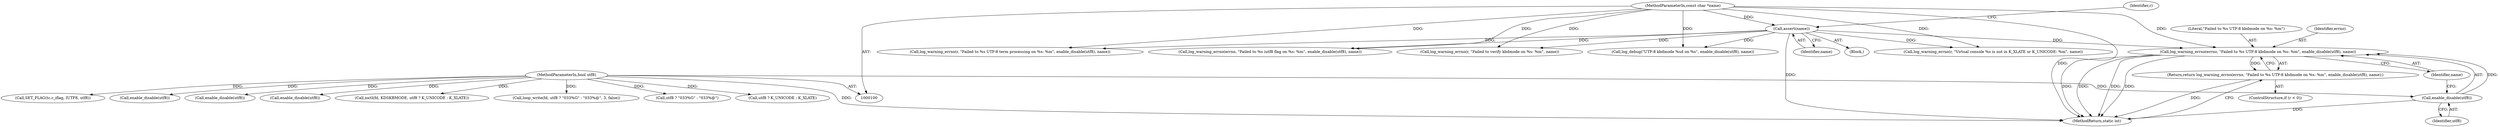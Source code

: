 digraph "0_systemd_9725f1a10f80f5e0ae7d9b60547458622aeb322f_2@pointer" {
"1000149" [label="(Call,log_warning_errno(errno, \"Failed to %s UTF-8 kbdmode on %s: %m\", enable_disable(utf8), name))"];
"1000152" [label="(Call,enable_disable(utf8))"];
"1000103" [label="(MethodParameterIn,bool utf8)"];
"1000107" [label="(Call,assert(name))"];
"1000101" [label="(MethodParameterIn,const char *name)"];
"1000148" [label="(Return,return log_warning_errno(errno, \"Failed to %s UTF-8 kbdmode on %s: %m\", enable_disable(utf8), name);)"];
"1000140" [label="(Call,utf8 ? K_UNICODE : K_XLATE)"];
"1000170" [label="(Call,log_warning_errno(r, \"Failed to %s UTF-8 term processing on %s: %m\", enable_disable(utf8), name))"];
"1000152" [label="(Call,enable_disable(utf8))"];
"1000148" [label="(Return,return log_warning_errno(errno, \"Failed to %s UTF-8 kbdmode on %s: %m\", enable_disable(utf8), name);)"];
"1000218" [label="(MethodReturn,static int)"];
"1000101" [label="(MethodParameterIn,const char *name)"];
"1000144" [label="(ControlStructure,if (r < 0))"];
"1000187" [label="(Call,SET_FLAG(tc.c_iflag, IUTF8, utf8))"];
"1000173" [label="(Call,enable_disable(utf8))"];
"1000213" [label="(Call,enable_disable(utf8))"];
"1000107" [label="(Call,assert(name))"];
"1000108" [label="(Identifier,name)"];
"1000205" [label="(Call,log_warning_errno(errno, \"Failed to %s iutf8 flag on %s: %m\", enable_disable(utf8), name))"];
"1000208" [label="(Call,enable_disable(utf8))"];
"1000154" [label="(Identifier,name)"];
"1000103" [label="(MethodParameterIn,bool utf8)"];
"1000151" [label="(Literal,\"Failed to %s UTF-8 kbdmode on %s: %m\")"];
"1000110" [label="(Identifier,r)"];
"1000150" [label="(Identifier,errno)"];
"1000131" [label="(Call,log_warning_errno(r, \"Failed to verify kbdmode on %s: %m\", name))"];
"1000137" [label="(Call,ioctl(fd, KDSKBMODE, utf8 ? K_UNICODE : K_XLATE))"];
"1000149" [label="(Call,log_warning_errno(errno, \"Failed to %s UTF-8 kbdmode on %s: %m\", enable_disable(utf8), name))"];
"1000153" [label="(Identifier,utf8)"];
"1000104" [label="(Block,)"];
"1000157" [label="(Call,loop_write(fd, utf8 ? \"\033%G\" : \"\033%@\", 3, false))"];
"1000159" [label="(Call,utf8 ? \"\033%G\" : \"\033%@\")"];
"1000119" [label="(Call,log_warning_errno(r, \"Virtual console %s is not in K_XLATE or K_UNICODE: %m\", name))"];
"1000211" [label="(Call,log_debug(\"UTF-8 kbdmode %sd on %s\", enable_disable(utf8), name))"];
"1000149" -> "1000148"  [label="AST: "];
"1000149" -> "1000154"  [label="CFG: "];
"1000150" -> "1000149"  [label="AST: "];
"1000151" -> "1000149"  [label="AST: "];
"1000152" -> "1000149"  [label="AST: "];
"1000154" -> "1000149"  [label="AST: "];
"1000148" -> "1000149"  [label="CFG: "];
"1000149" -> "1000218"  [label="DDG: "];
"1000149" -> "1000218"  [label="DDG: "];
"1000149" -> "1000218"  [label="DDG: "];
"1000149" -> "1000218"  [label="DDG: "];
"1000149" -> "1000148"  [label="DDG: "];
"1000152" -> "1000149"  [label="DDG: "];
"1000107" -> "1000149"  [label="DDG: "];
"1000101" -> "1000149"  [label="DDG: "];
"1000152" -> "1000153"  [label="CFG: "];
"1000153" -> "1000152"  [label="AST: "];
"1000154" -> "1000152"  [label="CFG: "];
"1000152" -> "1000218"  [label="DDG: "];
"1000103" -> "1000152"  [label="DDG: "];
"1000103" -> "1000100"  [label="AST: "];
"1000103" -> "1000218"  [label="DDG: "];
"1000103" -> "1000137"  [label="DDG: "];
"1000103" -> "1000140"  [label="DDG: "];
"1000103" -> "1000157"  [label="DDG: "];
"1000103" -> "1000159"  [label="DDG: "];
"1000103" -> "1000173"  [label="DDG: "];
"1000103" -> "1000187"  [label="DDG: "];
"1000103" -> "1000208"  [label="DDG: "];
"1000103" -> "1000213"  [label="DDG: "];
"1000107" -> "1000104"  [label="AST: "];
"1000107" -> "1000108"  [label="CFG: "];
"1000108" -> "1000107"  [label="AST: "];
"1000110" -> "1000107"  [label="CFG: "];
"1000107" -> "1000218"  [label="DDG: "];
"1000101" -> "1000107"  [label="DDG: "];
"1000107" -> "1000119"  [label="DDG: "];
"1000107" -> "1000131"  [label="DDG: "];
"1000107" -> "1000170"  [label="DDG: "];
"1000107" -> "1000205"  [label="DDG: "];
"1000107" -> "1000211"  [label="DDG: "];
"1000101" -> "1000100"  [label="AST: "];
"1000101" -> "1000218"  [label="DDG: "];
"1000101" -> "1000119"  [label="DDG: "];
"1000101" -> "1000131"  [label="DDG: "];
"1000101" -> "1000170"  [label="DDG: "];
"1000101" -> "1000205"  [label="DDG: "];
"1000101" -> "1000211"  [label="DDG: "];
"1000148" -> "1000144"  [label="AST: "];
"1000218" -> "1000148"  [label="CFG: "];
"1000148" -> "1000218"  [label="DDG: "];
}
